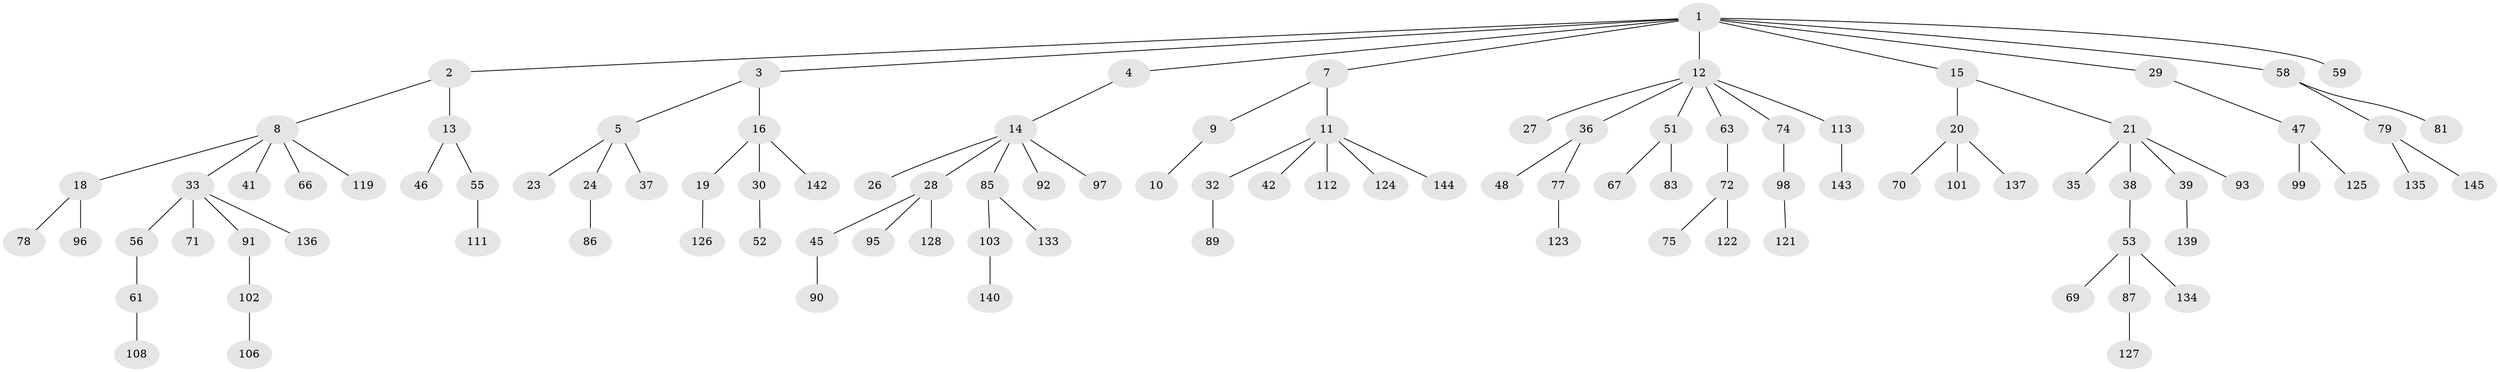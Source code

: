 // original degree distribution, {7: 0.006802721088435374, 3: 0.14965986394557823, 4: 0.061224489795918366, 5: 0.04081632653061224, 1: 0.46938775510204084, 6: 0.006802721088435374, 2: 0.2653061224489796}
// Generated by graph-tools (version 1.1) at 2025/11/02/27/25 16:11:28]
// undirected, 102 vertices, 101 edges
graph export_dot {
graph [start="1"]
  node [color=gray90,style=filled];
  1 [super="+6"];
  2;
  3 [super="+109"];
  4 [super="+54"];
  5 [super="+49"];
  7 [super="+50"];
  8 [super="+60"];
  9 [super="+116"];
  10;
  11 [super="+31"];
  12 [super="+25"];
  13 [super="+44"];
  14 [super="+43"];
  15;
  16 [super="+17"];
  18 [super="+22"];
  19;
  20 [super="+62"];
  21 [super="+34"];
  23;
  24;
  26 [super="+141"];
  27;
  28 [super="+80"];
  29 [super="+76"];
  30;
  32 [super="+64"];
  33 [super="+40"];
  35;
  36 [super="+57"];
  37 [super="+147"];
  38 [super="+73"];
  39;
  41;
  42 [super="+68"];
  45 [super="+84"];
  46 [super="+105"];
  47;
  48;
  51 [super="+131"];
  52 [super="+146"];
  53 [super="+114"];
  55 [super="+88"];
  56;
  58 [super="+65"];
  59;
  61 [super="+120"];
  63;
  66;
  67;
  69;
  70 [super="+117"];
  71;
  72;
  74 [super="+82"];
  75 [super="+138"];
  77;
  78 [super="+104"];
  79 [super="+100"];
  81;
  83;
  85 [super="+110"];
  86 [super="+94"];
  87 [super="+118"];
  89;
  90;
  91;
  92;
  93;
  95;
  96;
  97;
  98 [super="+107"];
  99;
  101;
  102 [super="+115"];
  103;
  106;
  108;
  111;
  112;
  113;
  119;
  121 [super="+130"];
  122 [super="+132"];
  123;
  124;
  125;
  126 [super="+129"];
  127;
  128;
  133;
  134;
  135;
  136;
  137;
  139;
  140;
  142;
  143;
  144;
  145;
  1 -- 2;
  1 -- 3;
  1 -- 4;
  1 -- 7;
  1 -- 29;
  1 -- 59;
  1 -- 58;
  1 -- 12;
  1 -- 15;
  2 -- 8;
  2 -- 13;
  3 -- 5;
  3 -- 16;
  4 -- 14;
  5 -- 23;
  5 -- 24;
  5 -- 37;
  7 -- 9;
  7 -- 11;
  8 -- 18;
  8 -- 33;
  8 -- 41;
  8 -- 66;
  8 -- 119;
  9 -- 10;
  11 -- 124;
  11 -- 32;
  11 -- 112;
  11 -- 144;
  11 -- 42;
  12 -- 36;
  12 -- 63;
  12 -- 113;
  12 -- 27;
  12 -- 74;
  12 -- 51;
  13 -- 55;
  13 -- 46;
  14 -- 26;
  14 -- 28;
  14 -- 92;
  14 -- 97;
  14 -- 85;
  15 -- 20;
  15 -- 21;
  16 -- 19;
  16 -- 30;
  16 -- 142;
  18 -- 96;
  18 -- 78;
  19 -- 126;
  20 -- 70;
  20 -- 137;
  20 -- 101;
  21 -- 35;
  21 -- 39;
  21 -- 93;
  21 -- 38;
  24 -- 86;
  28 -- 45;
  28 -- 128;
  28 -- 95;
  29 -- 47;
  30 -- 52;
  32 -- 89;
  33 -- 56;
  33 -- 91;
  33 -- 136;
  33 -- 71;
  36 -- 48;
  36 -- 77;
  38 -- 53;
  39 -- 139;
  45 -- 90;
  47 -- 99;
  47 -- 125;
  51 -- 67;
  51 -- 83;
  53 -- 69;
  53 -- 87;
  53 -- 134;
  55 -- 111;
  56 -- 61;
  58 -- 79;
  58 -- 81;
  61 -- 108;
  63 -- 72;
  72 -- 75;
  72 -- 122;
  74 -- 98;
  77 -- 123;
  79 -- 135;
  79 -- 145;
  85 -- 103;
  85 -- 133;
  87 -- 127;
  91 -- 102;
  98 -- 121;
  102 -- 106;
  103 -- 140;
  113 -- 143;
}
